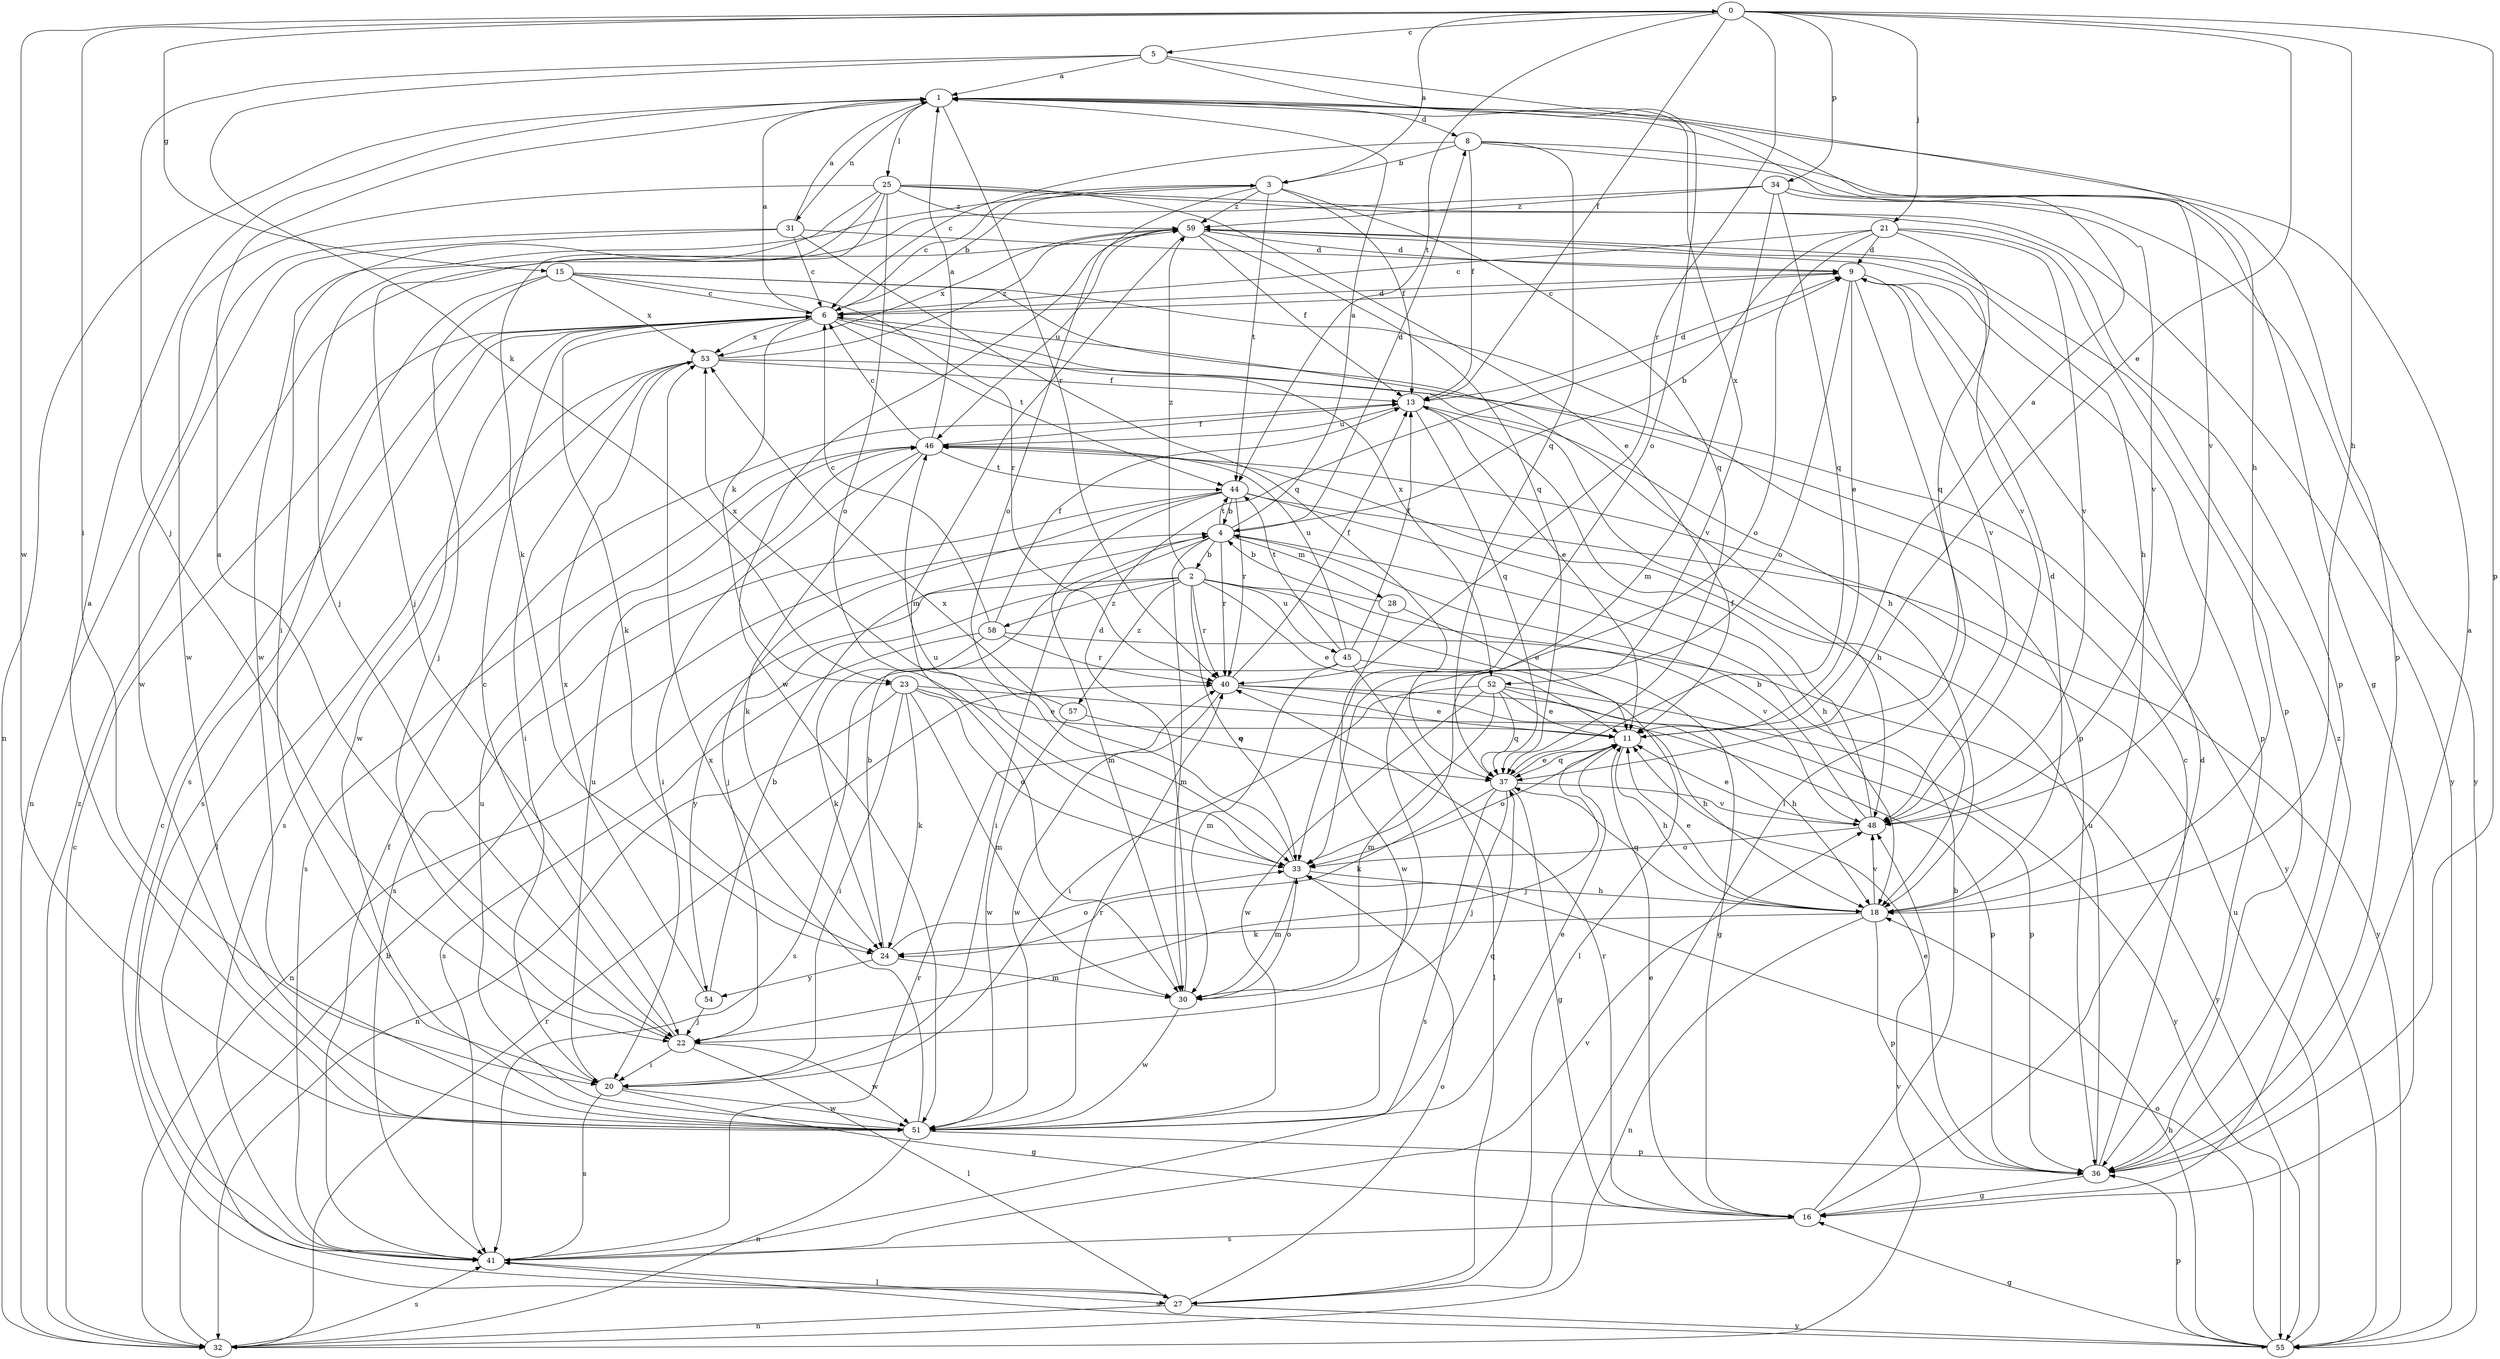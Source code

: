 strict digraph  {
0;
1;
2;
3;
4;
5;
6;
8;
9;
11;
13;
15;
16;
18;
20;
21;
22;
23;
24;
25;
27;
28;
30;
31;
32;
33;
34;
36;
37;
40;
41;
44;
45;
46;
48;
51;
52;
53;
54;
55;
57;
58;
59;
0 -> 5  [label=c];
0 -> 11  [label=e];
0 -> 13  [label=f];
0 -> 15  [label=g];
0 -> 18  [label=h];
0 -> 20  [label=i];
0 -> 21  [label=j];
0 -> 34  [label=p];
0 -> 36  [label=p];
0 -> 40  [label=r];
0 -> 44  [label=t];
0 -> 51  [label=w];
1 -> 8  [label=d];
1 -> 25  [label=l];
1 -> 31  [label=n];
1 -> 32  [label=n];
1 -> 40  [label=r];
1 -> 48  [label=v];
1 -> 52  [label=x];
2 -> 11  [label=e];
2 -> 27  [label=l];
2 -> 32  [label=n];
2 -> 33  [label=o];
2 -> 40  [label=r];
2 -> 45  [label=u];
2 -> 48  [label=v];
2 -> 54  [label=y];
2 -> 57  [label=z];
2 -> 58  [label=z];
2 -> 59  [label=z];
3 -> 0  [label=a];
3 -> 6  [label=c];
3 -> 13  [label=f];
3 -> 33  [label=o];
3 -> 37  [label=q];
3 -> 44  [label=t];
3 -> 51  [label=w];
3 -> 59  [label=z];
4 -> 1  [label=a];
4 -> 2  [label=b];
4 -> 8  [label=d];
4 -> 20  [label=i];
4 -> 28  [label=m];
4 -> 30  [label=m];
4 -> 40  [label=r];
4 -> 44  [label=t];
5 -> 1  [label=a];
5 -> 18  [label=h];
5 -> 22  [label=j];
5 -> 23  [label=k];
5 -> 33  [label=o];
6 -> 1  [label=a];
6 -> 3  [label=b];
6 -> 9  [label=d];
6 -> 18  [label=h];
6 -> 23  [label=k];
6 -> 24  [label=k];
6 -> 41  [label=s];
6 -> 44  [label=t];
6 -> 51  [label=w];
6 -> 52  [label=x];
6 -> 53  [label=x];
8 -> 3  [label=b];
8 -> 6  [label=c];
8 -> 13  [label=f];
8 -> 16  [label=g];
8 -> 36  [label=p];
8 -> 37  [label=q];
9 -> 6  [label=c];
9 -> 11  [label=e];
9 -> 27  [label=l];
9 -> 33  [label=o];
9 -> 36  [label=p];
9 -> 48  [label=v];
11 -> 1  [label=a];
11 -> 18  [label=h];
11 -> 22  [label=j];
11 -> 33  [label=o];
11 -> 37  [label=q];
13 -> 9  [label=d];
13 -> 11  [label=e];
13 -> 18  [label=h];
13 -> 37  [label=q];
13 -> 46  [label=u];
15 -> 6  [label=c];
15 -> 22  [label=j];
15 -> 36  [label=p];
15 -> 40  [label=r];
15 -> 41  [label=s];
15 -> 48  [label=v];
15 -> 53  [label=x];
16 -> 4  [label=b];
16 -> 9  [label=d];
16 -> 11  [label=e];
16 -> 40  [label=r];
16 -> 41  [label=s];
16 -> 59  [label=z];
18 -> 9  [label=d];
18 -> 11  [label=e];
18 -> 24  [label=k];
18 -> 32  [label=n];
18 -> 36  [label=p];
18 -> 37  [label=q];
18 -> 48  [label=v];
20 -> 16  [label=g];
20 -> 41  [label=s];
20 -> 46  [label=u];
20 -> 51  [label=w];
21 -> 4  [label=b];
21 -> 6  [label=c];
21 -> 9  [label=d];
21 -> 33  [label=o];
21 -> 36  [label=p];
21 -> 37  [label=q];
21 -> 48  [label=v];
22 -> 1  [label=a];
22 -> 6  [label=c];
22 -> 20  [label=i];
22 -> 27  [label=l];
22 -> 51  [label=w];
23 -> 11  [label=e];
23 -> 20  [label=i];
23 -> 24  [label=k];
23 -> 30  [label=m];
23 -> 32  [label=n];
23 -> 33  [label=o];
23 -> 36  [label=p];
24 -> 4  [label=b];
24 -> 30  [label=m];
24 -> 33  [label=o];
24 -> 54  [label=y];
25 -> 11  [label=e];
25 -> 20  [label=i];
25 -> 22  [label=j];
25 -> 24  [label=k];
25 -> 33  [label=o];
25 -> 36  [label=p];
25 -> 51  [label=w];
25 -> 55  [label=y];
25 -> 59  [label=z];
27 -> 6  [label=c];
27 -> 32  [label=n];
27 -> 33  [label=o];
27 -> 55  [label=y];
28 -> 4  [label=b];
28 -> 11  [label=e];
28 -> 51  [label=w];
30 -> 9  [label=d];
30 -> 33  [label=o];
30 -> 51  [label=w];
31 -> 1  [label=a];
31 -> 6  [label=c];
31 -> 9  [label=d];
31 -> 32  [label=n];
31 -> 37  [label=q];
31 -> 51  [label=w];
32 -> 4  [label=b];
32 -> 6  [label=c];
32 -> 40  [label=r];
32 -> 41  [label=s];
32 -> 48  [label=v];
32 -> 59  [label=z];
33 -> 18  [label=h];
33 -> 30  [label=m];
33 -> 46  [label=u];
33 -> 53  [label=x];
34 -> 22  [label=j];
34 -> 30  [label=m];
34 -> 37  [label=q];
34 -> 48  [label=v];
34 -> 55  [label=y];
34 -> 59  [label=z];
36 -> 1  [label=a];
36 -> 6  [label=c];
36 -> 11  [label=e];
36 -> 16  [label=g];
36 -> 46  [label=u];
37 -> 11  [label=e];
37 -> 16  [label=g];
37 -> 22  [label=j];
37 -> 24  [label=k];
37 -> 41  [label=s];
37 -> 48  [label=v];
40 -> 11  [label=e];
40 -> 13  [label=f];
40 -> 18  [label=h];
40 -> 36  [label=p];
40 -> 51  [label=w];
41 -> 13  [label=f];
41 -> 27  [label=l];
41 -> 40  [label=r];
41 -> 48  [label=v];
44 -> 4  [label=b];
44 -> 18  [label=h];
44 -> 22  [label=j];
44 -> 30  [label=m];
44 -> 40  [label=r];
44 -> 41  [label=s];
44 -> 55  [label=y];
45 -> 13  [label=f];
45 -> 16  [label=g];
45 -> 27  [label=l];
45 -> 30  [label=m];
45 -> 41  [label=s];
45 -> 44  [label=t];
45 -> 46  [label=u];
46 -> 1  [label=a];
46 -> 6  [label=c];
46 -> 13  [label=f];
46 -> 20  [label=i];
46 -> 24  [label=k];
46 -> 41  [label=s];
46 -> 44  [label=t];
48 -> 4  [label=b];
48 -> 11  [label=e];
48 -> 13  [label=f];
48 -> 33  [label=o];
51 -> 1  [label=a];
51 -> 11  [label=e];
51 -> 32  [label=n];
51 -> 36  [label=p];
51 -> 37  [label=q];
51 -> 40  [label=r];
51 -> 46  [label=u];
51 -> 53  [label=x];
52 -> 11  [label=e];
52 -> 18  [label=h];
52 -> 20  [label=i];
52 -> 30  [label=m];
52 -> 37  [label=q];
52 -> 51  [label=w];
52 -> 55  [label=y];
53 -> 13  [label=f];
53 -> 20  [label=i];
53 -> 27  [label=l];
53 -> 41  [label=s];
53 -> 55  [label=y];
53 -> 59  [label=z];
54 -> 4  [label=b];
54 -> 22  [label=j];
54 -> 53  [label=x];
55 -> 16  [label=g];
55 -> 18  [label=h];
55 -> 33  [label=o];
55 -> 36  [label=p];
55 -> 41  [label=s];
55 -> 46  [label=u];
57 -> 37  [label=q];
57 -> 51  [label=w];
57 -> 53  [label=x];
58 -> 6  [label=c];
58 -> 13  [label=f];
58 -> 24  [label=k];
58 -> 40  [label=r];
58 -> 41  [label=s];
58 -> 55  [label=y];
59 -> 9  [label=d];
59 -> 13  [label=f];
59 -> 18  [label=h];
59 -> 30  [label=m];
59 -> 37  [label=q];
59 -> 46  [label=u];
59 -> 48  [label=v];
59 -> 51  [label=w];
59 -> 53  [label=x];
}
